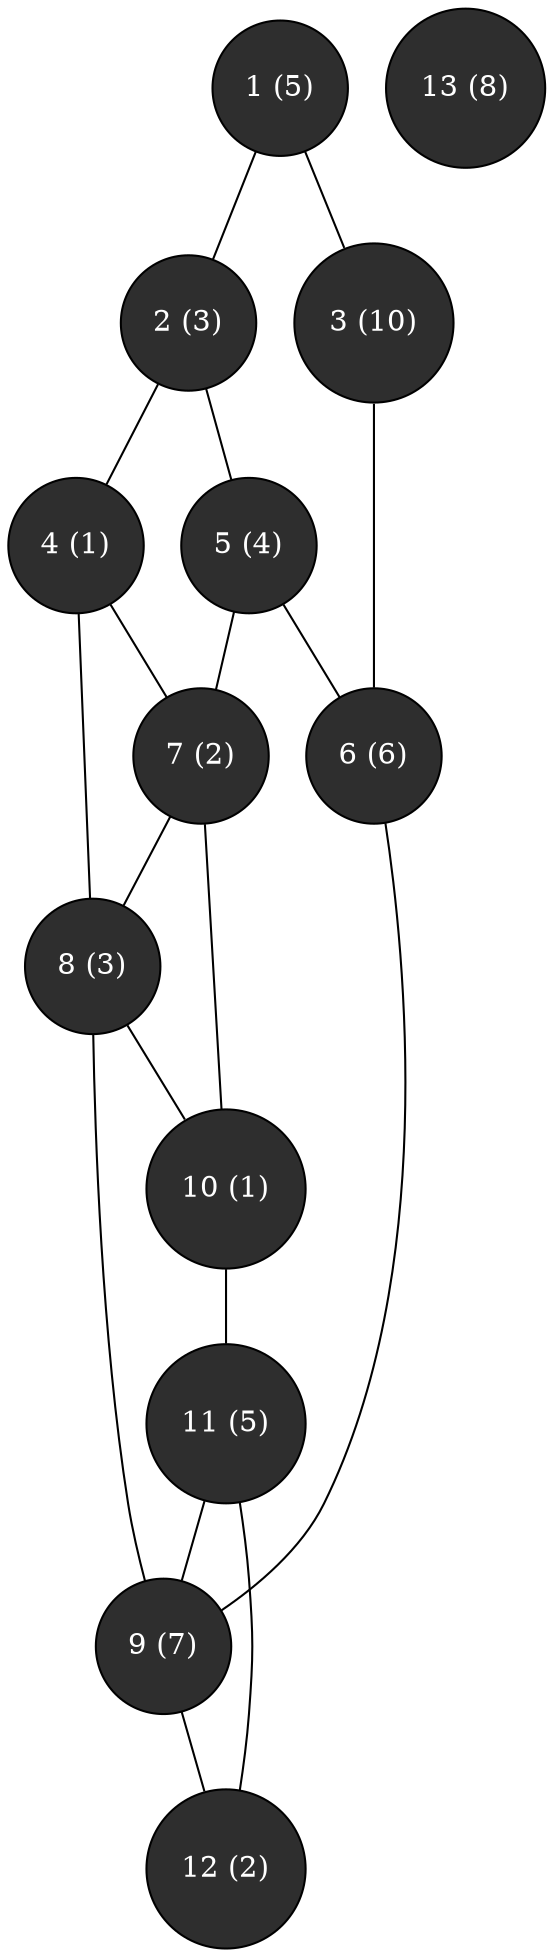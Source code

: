 graph G {
    node [shape=circle, style=filled, fillcolor="#2E2E2E", fontcolor=white];
    
    1 [label="1 (5)"];
    2 [label="2 (3)"];
    3 [label="3 (10)"];
    4 [label="4 (1)"];
    5 [label="5 (4)"];
    6 [label="6 (6)"];
    7 [label="7 (2)"];
    8 [label="8 (3)"];
    9 [label="9 (7)"];
    10 [label="10 (1)"];
    11 [label="11 (5)"];
    12 [label="12 (2)"];
    13 [label="13 (8)"];

    1 -- 2;
    1 -- 3;
    2 -- 4;
    2 -- 5;
    3 -- 6;
    4 -- 7;
    5 -- 7;
    7 -- 8;
    8 -- 9;
    7 -- 10;
    10 -- 11;
    11 -- 12;
    5 -- 6;
    4 -- 8;
    6 -- 9;
    9 -- 12;
    8 -- 10;
    11 -- 9;
}

